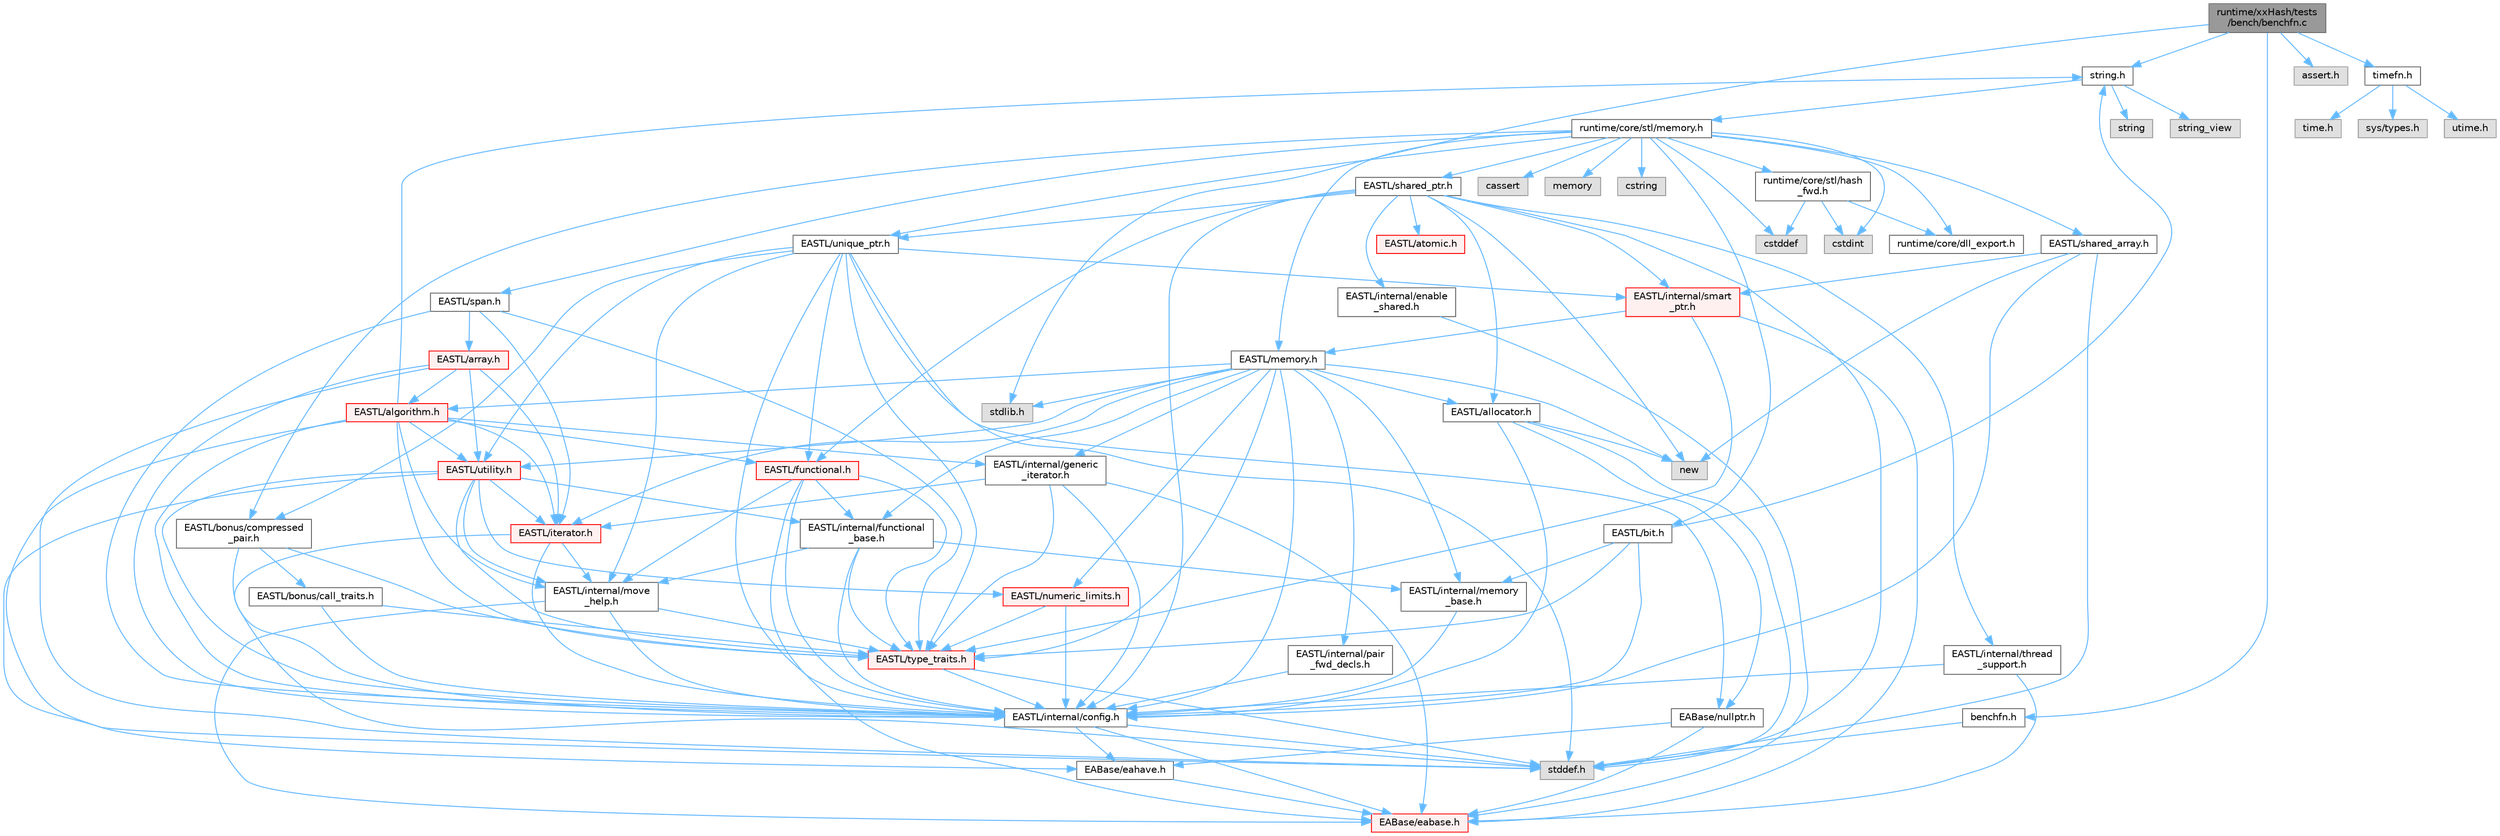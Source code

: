 digraph "runtime/xxHash/tests/bench/benchfn.c"
{
 // LATEX_PDF_SIZE
  bgcolor="transparent";
  edge [fontname=Helvetica,fontsize=10,labelfontname=Helvetica,labelfontsize=10];
  node [fontname=Helvetica,fontsize=10,shape=box,height=0.2,width=0.4];
  Node1 [id="Node000001",label="runtime/xxHash/tests\l/bench/benchfn.c",height=0.2,width=0.4,color="gray40", fillcolor="grey60", style="filled", fontcolor="black",tooltip=" "];
  Node1 -> Node2 [id="edge141_Node000001_Node000002",color="steelblue1",style="solid",tooltip=" "];
  Node2 [id="Node000002",label="stdlib.h",height=0.2,width=0.4,color="grey60", fillcolor="#E0E0E0", style="filled",tooltip=" "];
  Node1 -> Node3 [id="edge142_Node000001_Node000003",color="steelblue1",style="solid",tooltip=" "];
  Node3 [id="Node000003",label="string.h",height=0.2,width=0.4,color="grey40", fillcolor="white", style="filled",URL="$string_8h.html",tooltip=" "];
  Node3 -> Node4 [id="edge143_Node000003_Node000004",color="steelblue1",style="solid",tooltip=" "];
  Node4 [id="Node000004",label="string",height=0.2,width=0.4,color="grey60", fillcolor="#E0E0E0", style="filled",tooltip=" "];
  Node3 -> Node5 [id="edge144_Node000003_Node000005",color="steelblue1",style="solid",tooltip=" "];
  Node5 [id="Node000005",label="string_view",height=0.2,width=0.4,color="grey60", fillcolor="#E0E0E0", style="filled",tooltip=" "];
  Node3 -> Node6 [id="edge145_Node000003_Node000006",color="steelblue1",style="solid",tooltip=" "];
  Node6 [id="Node000006",label="runtime/core/stl/memory.h",height=0.2,width=0.4,color="grey40", fillcolor="white", style="filled",URL="$core_2stl_2memory_8h.html",tooltip=" "];
  Node6 -> Node7 [id="edge146_Node000006_Node000007",color="steelblue1",style="solid",tooltip=" "];
  Node7 [id="Node000007",label="cstddef",height=0.2,width=0.4,color="grey60", fillcolor="#E0E0E0", style="filled",tooltip=" "];
  Node6 -> Node8 [id="edge147_Node000006_Node000008",color="steelblue1",style="solid",tooltip=" "];
  Node8 [id="Node000008",label="cstdint",height=0.2,width=0.4,color="grey60", fillcolor="#E0E0E0", style="filled",tooltip=" "];
  Node6 -> Node9 [id="edge148_Node000006_Node000009",color="steelblue1",style="solid",tooltip=" "];
  Node9 [id="Node000009",label="cassert",height=0.2,width=0.4,color="grey60", fillcolor="#E0E0E0", style="filled",tooltip=" "];
  Node6 -> Node10 [id="edge149_Node000006_Node000010",color="steelblue1",style="solid",tooltip=" "];
  Node10 [id="Node000010",label="memory",height=0.2,width=0.4,color="grey60", fillcolor="#E0E0E0", style="filled",tooltip=" "];
  Node6 -> Node11 [id="edge150_Node000006_Node000011",color="steelblue1",style="solid",tooltip=" "];
  Node11 [id="Node000011",label="cstring",height=0.2,width=0.4,color="grey60", fillcolor="#E0E0E0", style="filled",tooltip=" "];
  Node6 -> Node12 [id="edge151_Node000006_Node000012",color="steelblue1",style="solid",tooltip=" "];
  Node12 [id="Node000012",label="EASTL/bit.h",height=0.2,width=0.4,color="grey40", fillcolor="white", style="filled",URL="$bit_8h.html",tooltip=" "];
  Node12 -> Node13 [id="edge152_Node000012_Node000013",color="steelblue1",style="solid",tooltip=" "];
  Node13 [id="Node000013",label="EASTL/internal/config.h",height=0.2,width=0.4,color="grey40", fillcolor="white", style="filled",URL="$config_8h.html",tooltip=" "];
  Node13 -> Node14 [id="edge153_Node000013_Node000014",color="steelblue1",style="solid",tooltip=" "];
  Node14 [id="Node000014",label="EABase/eabase.h",height=0.2,width=0.4,color="red", fillcolor="#FFF0F0", style="filled",URL="$eabase_8h.html",tooltip=" "];
  Node13 -> Node20 [id="edge154_Node000013_Node000020",color="steelblue1",style="solid",tooltip=" "];
  Node20 [id="Node000020",label="EABase/eahave.h",height=0.2,width=0.4,color="grey40", fillcolor="white", style="filled",URL="$eahave_8h.html",tooltip=" "];
  Node20 -> Node14 [id="edge155_Node000020_Node000014",color="steelblue1",style="solid",tooltip=" "];
  Node13 -> Node21 [id="edge156_Node000013_Node000021",color="steelblue1",style="solid",tooltip=" "];
  Node21 [id="Node000021",label="stddef.h",height=0.2,width=0.4,color="grey60", fillcolor="#E0E0E0", style="filled",tooltip=" "];
  Node12 -> Node22 [id="edge157_Node000012_Node000022",color="steelblue1",style="solid",tooltip=" "];
  Node22 [id="Node000022",label="EASTL/internal/memory\l_base.h",height=0.2,width=0.4,color="grey40", fillcolor="white", style="filled",URL="$memory__base_8h.html",tooltip=" "];
  Node22 -> Node13 [id="edge158_Node000022_Node000013",color="steelblue1",style="solid",tooltip=" "];
  Node12 -> Node23 [id="edge159_Node000012_Node000023",color="steelblue1",style="solid",tooltip=" "];
  Node23 [id="Node000023",label="EASTL/type_traits.h",height=0.2,width=0.4,color="red", fillcolor="#FFF0F0", style="filled",URL="$_e_a_s_t_l_2include_2_e_a_s_t_l_2type__traits_8h.html",tooltip=" "];
  Node23 -> Node13 [id="edge160_Node000023_Node000013",color="steelblue1",style="solid",tooltip=" "];
  Node23 -> Node21 [id="edge161_Node000023_Node000021",color="steelblue1",style="solid",tooltip=" "];
  Node12 -> Node3 [id="edge162_Node000012_Node000003",color="steelblue1",style="solid",tooltip=" "];
  Node6 -> Node33 [id="edge163_Node000006_Node000033",color="steelblue1",style="solid",tooltip=" "];
  Node33 [id="Node000033",label="EASTL/memory.h",height=0.2,width=0.4,color="grey40", fillcolor="white", style="filled",URL="$_e_a_s_t_l_2include_2_e_a_s_t_l_2memory_8h.html",tooltip=" "];
  Node33 -> Node13 [id="edge164_Node000033_Node000013",color="steelblue1",style="solid",tooltip=" "];
  Node33 -> Node22 [id="edge165_Node000033_Node000022",color="steelblue1",style="solid",tooltip=" "];
  Node33 -> Node34 [id="edge166_Node000033_Node000034",color="steelblue1",style="solid",tooltip=" "];
  Node34 [id="Node000034",label="EASTL/internal/generic\l_iterator.h",height=0.2,width=0.4,color="grey40", fillcolor="white", style="filled",URL="$generic__iterator_8h.html",tooltip=" "];
  Node34 -> Node14 [id="edge167_Node000034_Node000014",color="steelblue1",style="solid",tooltip=" "];
  Node34 -> Node13 [id="edge168_Node000034_Node000013",color="steelblue1",style="solid",tooltip=" "];
  Node34 -> Node35 [id="edge169_Node000034_Node000035",color="steelblue1",style="solid",tooltip=" "];
  Node35 [id="Node000035",label="EASTL/iterator.h",height=0.2,width=0.4,color="red", fillcolor="#FFF0F0", style="filled",URL="$_e_a_s_t_l_2include_2_e_a_s_t_l_2iterator_8h.html",tooltip=" "];
  Node35 -> Node13 [id="edge170_Node000035_Node000013",color="steelblue1",style="solid",tooltip=" "];
  Node35 -> Node36 [id="edge171_Node000035_Node000036",color="steelblue1",style="solid",tooltip=" "];
  Node36 [id="Node000036",label="EASTL/internal/move\l_help.h",height=0.2,width=0.4,color="grey40", fillcolor="white", style="filled",URL="$move__help_8h.html",tooltip=" "];
  Node36 -> Node14 [id="edge172_Node000036_Node000014",color="steelblue1",style="solid",tooltip=" "];
  Node36 -> Node13 [id="edge173_Node000036_Node000013",color="steelblue1",style="solid",tooltip=" "];
  Node36 -> Node23 [id="edge174_Node000036_Node000023",color="steelblue1",style="solid",tooltip=" "];
  Node35 -> Node21 [id="edge175_Node000035_Node000021",color="steelblue1",style="solid",tooltip=" "];
  Node34 -> Node23 [id="edge176_Node000034_Node000023",color="steelblue1",style="solid",tooltip=" "];
  Node33 -> Node38 [id="edge177_Node000033_Node000038",color="steelblue1",style="solid",tooltip=" "];
  Node38 [id="Node000038",label="EASTL/internal/pair\l_fwd_decls.h",height=0.2,width=0.4,color="grey40", fillcolor="white", style="filled",URL="$pair__fwd__decls_8h.html",tooltip=" "];
  Node38 -> Node13 [id="edge178_Node000038_Node000013",color="steelblue1",style="solid",tooltip=" "];
  Node33 -> Node39 [id="edge179_Node000033_Node000039",color="steelblue1",style="solid",tooltip=" "];
  Node39 [id="Node000039",label="EASTL/internal/functional\l_base.h",height=0.2,width=0.4,color="grey40", fillcolor="white", style="filled",URL="$functional__base_8h.html",tooltip=" "];
  Node39 -> Node13 [id="edge180_Node000039_Node000013",color="steelblue1",style="solid",tooltip=" "];
  Node39 -> Node22 [id="edge181_Node000039_Node000022",color="steelblue1",style="solid",tooltip=" "];
  Node39 -> Node36 [id="edge182_Node000039_Node000036",color="steelblue1",style="solid",tooltip=" "];
  Node39 -> Node23 [id="edge183_Node000039_Node000023",color="steelblue1",style="solid",tooltip=" "];
  Node33 -> Node40 [id="edge184_Node000033_Node000040",color="steelblue1",style="solid",tooltip=" "];
  Node40 [id="Node000040",label="EASTL/algorithm.h",height=0.2,width=0.4,color="red", fillcolor="#FFF0F0", style="filled",URL="$_e_a_s_t_l_2include_2_e_a_s_t_l_2algorithm_8h.html",tooltip=" "];
  Node40 -> Node13 [id="edge185_Node000040_Node000013",color="steelblue1",style="solid",tooltip=" "];
  Node40 -> Node23 [id="edge186_Node000040_Node000023",color="steelblue1",style="solid",tooltip=" "];
  Node40 -> Node36 [id="edge187_Node000040_Node000036",color="steelblue1",style="solid",tooltip=" "];
  Node40 -> Node35 [id="edge188_Node000040_Node000035",color="steelblue1",style="solid",tooltip=" "];
  Node40 -> Node43 [id="edge189_Node000040_Node000043",color="steelblue1",style="solid",tooltip=" "];
  Node43 [id="Node000043",label="EASTL/functional.h",height=0.2,width=0.4,color="red", fillcolor="#FFF0F0", style="filled",URL="$_e_a_s_t_l_2include_2_e_a_s_t_l_2functional_8h.html",tooltip=" "];
  Node43 -> Node14 [id="edge190_Node000043_Node000014",color="steelblue1",style="solid",tooltip=" "];
  Node43 -> Node13 [id="edge191_Node000043_Node000013",color="steelblue1",style="solid",tooltip=" "];
  Node43 -> Node36 [id="edge192_Node000043_Node000036",color="steelblue1",style="solid",tooltip=" "];
  Node43 -> Node23 [id="edge193_Node000043_Node000023",color="steelblue1",style="solid",tooltip=" "];
  Node43 -> Node39 [id="edge194_Node000043_Node000039",color="steelblue1",style="solid",tooltip=" "];
  Node40 -> Node50 [id="edge195_Node000040_Node000050",color="steelblue1",style="solid",tooltip=" "];
  Node50 [id="Node000050",label="EASTL/utility.h",height=0.2,width=0.4,color="red", fillcolor="#FFF0F0", style="filled",URL="$_e_a_s_t_l_2include_2_e_a_s_t_l_2utility_8h.html",tooltip=" "];
  Node50 -> Node13 [id="edge196_Node000050_Node000013",color="steelblue1",style="solid",tooltip=" "];
  Node50 -> Node23 [id="edge197_Node000050_Node000023",color="steelblue1",style="solid",tooltip=" "];
  Node50 -> Node35 [id="edge198_Node000050_Node000035",color="steelblue1",style="solid",tooltip=" "];
  Node50 -> Node51 [id="edge199_Node000050_Node000051",color="steelblue1",style="solid",tooltip=" "];
  Node51 [id="Node000051",label="EASTL/numeric_limits.h",height=0.2,width=0.4,color="red", fillcolor="#FFF0F0", style="filled",URL="$numeric__limits_8h.html",tooltip=" "];
  Node51 -> Node13 [id="edge200_Node000051_Node000013",color="steelblue1",style="solid",tooltip=" "];
  Node51 -> Node23 [id="edge201_Node000051_Node000023",color="steelblue1",style="solid",tooltip=" "];
  Node50 -> Node39 [id="edge202_Node000050_Node000039",color="steelblue1",style="solid",tooltip=" "];
  Node50 -> Node36 [id="edge203_Node000050_Node000036",color="steelblue1",style="solid",tooltip=" "];
  Node50 -> Node20 [id="edge204_Node000050_Node000020",color="steelblue1",style="solid",tooltip=" "];
  Node40 -> Node34 [id="edge205_Node000040_Node000034",color="steelblue1",style="solid",tooltip=" "];
  Node40 -> Node21 [id="edge206_Node000040_Node000021",color="steelblue1",style="solid",tooltip=" "];
  Node40 -> Node3 [id="edge207_Node000040_Node000003",color="steelblue1",style="solid",tooltip=" "];
  Node33 -> Node23 [id="edge208_Node000033_Node000023",color="steelblue1",style="solid",tooltip=" "];
  Node33 -> Node47 [id="edge209_Node000033_Node000047",color="steelblue1",style="solid",tooltip=" "];
  Node47 [id="Node000047",label="EASTL/allocator.h",height=0.2,width=0.4,color="grey40", fillcolor="white", style="filled",URL="$allocator_8h.html",tooltip=" "];
  Node47 -> Node13 [id="edge210_Node000047_Node000013",color="steelblue1",style="solid",tooltip=" "];
  Node47 -> Node25 [id="edge211_Node000047_Node000025",color="steelblue1",style="solid",tooltip=" "];
  Node25 [id="Node000025",label="EABase/nullptr.h",height=0.2,width=0.4,color="grey40", fillcolor="white", style="filled",URL="$nullptr_8h.html",tooltip=" "];
  Node25 -> Node14 [id="edge212_Node000025_Node000014",color="steelblue1",style="solid",tooltip=" "];
  Node25 -> Node20 [id="edge213_Node000025_Node000020",color="steelblue1",style="solid",tooltip=" "];
  Node47 -> Node21 [id="edge214_Node000047_Node000021",color="steelblue1",style="solid",tooltip=" "];
  Node47 -> Node48 [id="edge215_Node000047_Node000048",color="steelblue1",style="solid",tooltip=" "];
  Node48 [id="Node000048",label="new",height=0.2,width=0.4,color="grey60", fillcolor="#E0E0E0", style="filled",tooltip=" "];
  Node33 -> Node35 [id="edge216_Node000033_Node000035",color="steelblue1",style="solid",tooltip=" "];
  Node33 -> Node50 [id="edge217_Node000033_Node000050",color="steelblue1",style="solid",tooltip=" "];
  Node33 -> Node51 [id="edge218_Node000033_Node000051",color="steelblue1",style="solid",tooltip=" "];
  Node33 -> Node2 [id="edge219_Node000033_Node000002",color="steelblue1",style="solid",tooltip=" "];
  Node33 -> Node48 [id="edge220_Node000033_Node000048",color="steelblue1",style="solid",tooltip=" "];
  Node6 -> Node60 [id="edge221_Node000006_Node000060",color="steelblue1",style="solid",tooltip=" "];
  Node60 [id="Node000060",label="EASTL/shared_array.h",height=0.2,width=0.4,color="grey40", fillcolor="white", style="filled",URL="$shared__array_8h.html",tooltip=" "];
  Node60 -> Node13 [id="edge222_Node000060_Node000013",color="steelblue1",style="solid",tooltip=" "];
  Node60 -> Node61 [id="edge223_Node000060_Node000061",color="steelblue1",style="solid",tooltip=" "];
  Node61 [id="Node000061",label="EASTL/internal/smart\l_ptr.h",height=0.2,width=0.4,color="red", fillcolor="#FFF0F0", style="filled",URL="$smart__ptr_8h.html",tooltip=" "];
  Node61 -> Node14 [id="edge224_Node000061_Node000014",color="steelblue1",style="solid",tooltip=" "];
  Node61 -> Node33 [id="edge225_Node000061_Node000033",color="steelblue1",style="solid",tooltip=" "];
  Node61 -> Node23 [id="edge226_Node000061_Node000023",color="steelblue1",style="solid",tooltip=" "];
  Node60 -> Node48 [id="edge227_Node000060_Node000048",color="steelblue1",style="solid",tooltip=" "];
  Node60 -> Node21 [id="edge228_Node000060_Node000021",color="steelblue1",style="solid",tooltip=" "];
  Node6 -> Node63 [id="edge229_Node000006_Node000063",color="steelblue1",style="solid",tooltip=" "];
  Node63 [id="Node000063",label="EASTL/unique_ptr.h",height=0.2,width=0.4,color="grey40", fillcolor="white", style="filled",URL="$unique__ptr_8h.html",tooltip=" "];
  Node63 -> Node25 [id="edge230_Node000063_Node000025",color="steelblue1",style="solid",tooltip=" "];
  Node63 -> Node64 [id="edge231_Node000063_Node000064",color="steelblue1",style="solid",tooltip=" "];
  Node64 [id="Node000064",label="EASTL/bonus/compressed\l_pair.h",height=0.2,width=0.4,color="grey40", fillcolor="white", style="filled",URL="$compressed__pair_8h.html",tooltip=" "];
  Node64 -> Node13 [id="edge232_Node000064_Node000013",color="steelblue1",style="solid",tooltip=" "];
  Node64 -> Node23 [id="edge233_Node000064_Node000023",color="steelblue1",style="solid",tooltip=" "];
  Node64 -> Node65 [id="edge234_Node000064_Node000065",color="steelblue1",style="solid",tooltip=" "];
  Node65 [id="Node000065",label="EASTL/bonus/call_traits.h",height=0.2,width=0.4,color="grey40", fillcolor="white", style="filled",URL="$call__traits_8h.html",tooltip=" "];
  Node65 -> Node13 [id="edge235_Node000065_Node000013",color="steelblue1",style="solid",tooltip=" "];
  Node65 -> Node23 [id="edge236_Node000065_Node000023",color="steelblue1",style="solid",tooltip=" "];
  Node63 -> Node43 [id="edge237_Node000063_Node000043",color="steelblue1",style="solid",tooltip=" "];
  Node63 -> Node13 [id="edge238_Node000063_Node000013",color="steelblue1",style="solid",tooltip=" "];
  Node63 -> Node36 [id="edge239_Node000063_Node000036",color="steelblue1",style="solid",tooltip=" "];
  Node63 -> Node61 [id="edge240_Node000063_Node000061",color="steelblue1",style="solid",tooltip=" "];
  Node63 -> Node23 [id="edge241_Node000063_Node000023",color="steelblue1",style="solid",tooltip=" "];
  Node63 -> Node50 [id="edge242_Node000063_Node000050",color="steelblue1",style="solid",tooltip=" "];
  Node63 -> Node21 [id="edge243_Node000063_Node000021",color="steelblue1",style="solid",tooltip=" "];
  Node6 -> Node66 [id="edge244_Node000006_Node000066",color="steelblue1",style="solid",tooltip=" "];
  Node66 [id="Node000066",label="EASTL/shared_ptr.h",height=0.2,width=0.4,color="grey40", fillcolor="white", style="filled",URL="$shared__ptr_8h.html",tooltip=" "];
  Node66 -> Node13 [id="edge245_Node000066_Node000013",color="steelblue1",style="solid",tooltip=" "];
  Node66 -> Node61 [id="edge246_Node000066_Node000061",color="steelblue1",style="solid",tooltip=" "];
  Node66 -> Node67 [id="edge247_Node000066_Node000067",color="steelblue1",style="solid",tooltip=" "];
  Node67 [id="Node000067",label="EASTL/internal/thread\l_support.h",height=0.2,width=0.4,color="grey40", fillcolor="white", style="filled",URL="$thread__support_8h.html",tooltip=" "];
  Node67 -> Node14 [id="edge248_Node000067_Node000014",color="steelblue1",style="solid",tooltip=" "];
  Node67 -> Node13 [id="edge249_Node000067_Node000013",color="steelblue1",style="solid",tooltip=" "];
  Node66 -> Node63 [id="edge250_Node000066_Node000063",color="steelblue1",style="solid",tooltip=" "];
  Node66 -> Node43 [id="edge251_Node000066_Node000043",color="steelblue1",style="solid",tooltip=" "];
  Node66 -> Node47 [id="edge252_Node000066_Node000047",color="steelblue1",style="solid",tooltip=" "];
  Node66 -> Node68 [id="edge253_Node000066_Node000068",color="steelblue1",style="solid",tooltip=" "];
  Node68 [id="Node000068",label="EASTL/atomic.h",height=0.2,width=0.4,color="red", fillcolor="#FFF0F0", style="filled",URL="$_e_a_s_t_l_2include_2_e_a_s_t_l_2atomic_8h.html",tooltip=" "];
  Node66 -> Node48 [id="edge254_Node000066_Node000048",color="steelblue1",style="solid",tooltip=" "];
  Node66 -> Node21 [id="edge255_Node000066_Node000021",color="steelblue1",style="solid",tooltip=" "];
  Node66 -> Node145 [id="edge256_Node000066_Node000145",color="steelblue1",style="solid",tooltip=" "];
  Node145 [id="Node000145",label="EASTL/internal/enable\l_shared.h",height=0.2,width=0.4,color="grey40", fillcolor="white", style="filled",URL="$enable__shared_8h.html",tooltip=" "];
  Node145 -> Node14 [id="edge257_Node000145_Node000014",color="steelblue1",style="solid",tooltip=" "];
  Node6 -> Node146 [id="edge258_Node000006_Node000146",color="steelblue1",style="solid",tooltip=" "];
  Node146 [id="Node000146",label="EASTL/span.h",height=0.2,width=0.4,color="grey40", fillcolor="white", style="filled",URL="$span_8h.html",tooltip=" "];
  Node146 -> Node13 [id="edge259_Node000146_Node000013",color="steelblue1",style="solid",tooltip=" "];
  Node146 -> Node23 [id="edge260_Node000146_Node000023",color="steelblue1",style="solid",tooltip=" "];
  Node146 -> Node35 [id="edge261_Node000146_Node000035",color="steelblue1",style="solid",tooltip=" "];
  Node146 -> Node147 [id="edge262_Node000146_Node000147",color="steelblue1",style="solid",tooltip=" "];
  Node147 [id="Node000147",label="EASTL/array.h",height=0.2,width=0.4,color="red", fillcolor="#FFF0F0", style="filled",URL="$array_8h.html",tooltip=" "];
  Node147 -> Node13 [id="edge263_Node000147_Node000013",color="steelblue1",style="solid",tooltip=" "];
  Node147 -> Node35 [id="edge264_Node000147_Node000035",color="steelblue1",style="solid",tooltip=" "];
  Node147 -> Node40 [id="edge265_Node000147_Node000040",color="steelblue1",style="solid",tooltip=" "];
  Node147 -> Node50 [id="edge266_Node000147_Node000050",color="steelblue1",style="solid",tooltip=" "];
  Node147 -> Node21 [id="edge267_Node000147_Node000021",color="steelblue1",style="solid",tooltip=" "];
  Node6 -> Node64 [id="edge268_Node000006_Node000064",color="steelblue1",style="solid",tooltip=" "];
  Node6 -> Node149 [id="edge269_Node000006_Node000149",color="steelblue1",style="solid",tooltip=" "];
  Node149 [id="Node000149",label="runtime/core/dll_export.h",height=0.2,width=0.4,color="grey40", fillcolor="white", style="filled",URL="$dll__export_8h.html",tooltip=" "];
  Node6 -> Node150 [id="edge270_Node000006_Node000150",color="steelblue1",style="solid",tooltip=" "];
  Node150 [id="Node000150",label="runtime/core/stl/hash\l_fwd.h",height=0.2,width=0.4,color="grey40", fillcolor="white", style="filled",URL="$hash__fwd_8h.html",tooltip=" "];
  Node150 -> Node7 [id="edge271_Node000150_Node000007",color="steelblue1",style="solid",tooltip=" "];
  Node150 -> Node8 [id="edge272_Node000150_Node000008",color="steelblue1",style="solid",tooltip=" "];
  Node150 -> Node149 [id="edge273_Node000150_Node000149",color="steelblue1",style="solid",tooltip=" "];
  Node1 -> Node151 [id="edge274_Node000001_Node000151",color="steelblue1",style="solid",tooltip=" "];
  Node151 [id="Node000151",label="assert.h",height=0.2,width=0.4,color="grey60", fillcolor="#E0E0E0", style="filled",tooltip=" "];
  Node1 -> Node152 [id="edge275_Node000001_Node000152",color="steelblue1",style="solid",tooltip=" "];
  Node152 [id="Node000152",label="timefn.h",height=0.2,width=0.4,color="grey40", fillcolor="white", style="filled",URL="$timefn_8h.html",tooltip=" "];
  Node152 -> Node153 [id="edge276_Node000152_Node000153",color="steelblue1",style="solid",tooltip=" "];
  Node153 [id="Node000153",label="sys/types.h",height=0.2,width=0.4,color="grey60", fillcolor="#E0E0E0", style="filled",tooltip=" "];
  Node152 -> Node154 [id="edge277_Node000152_Node000154",color="steelblue1",style="solid",tooltip=" "];
  Node154 [id="Node000154",label="utime.h",height=0.2,width=0.4,color="grey60", fillcolor="#E0E0E0", style="filled",tooltip=" "];
  Node152 -> Node155 [id="edge278_Node000152_Node000155",color="steelblue1",style="solid",tooltip=" "];
  Node155 [id="Node000155",label="time.h",height=0.2,width=0.4,color="grey60", fillcolor="#E0E0E0", style="filled",tooltip=" "];
  Node1 -> Node156 [id="edge279_Node000001_Node000156",color="steelblue1",style="solid",tooltip=" "];
  Node156 [id="Node000156",label="benchfn.h",height=0.2,width=0.4,color="grey40", fillcolor="white", style="filled",URL="$benchfn_8h.html",tooltip=" "];
  Node156 -> Node21 [id="edge280_Node000156_Node000021",color="steelblue1",style="solid",tooltip=" "];
}
